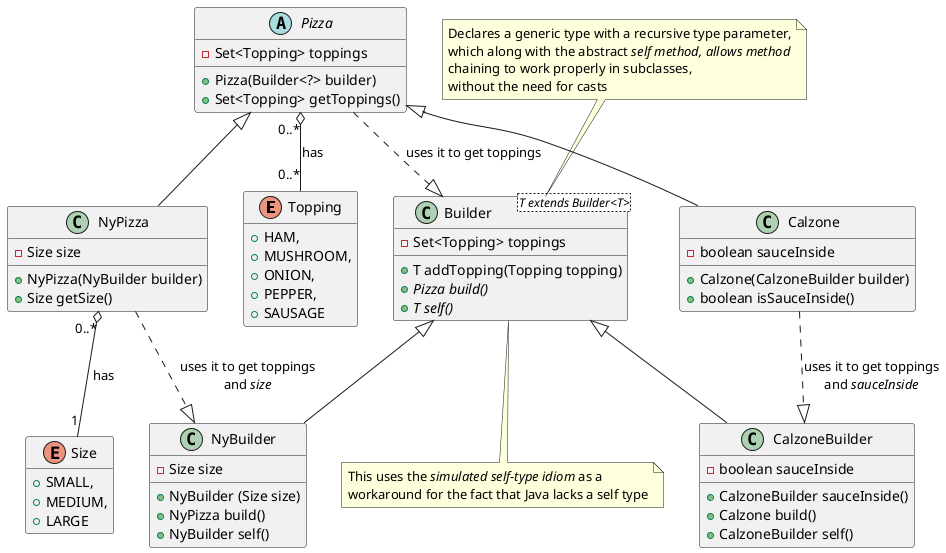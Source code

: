 @startuml
enum Topping {
    + HAM,
    + MUSHROOM,
    + ONION,
    + PEPPER,
    + SAUSAGE
}

abstract class Pizza {
    - Set<Topping> toppings

    + Pizza(Builder<?> builder)
    + Set<Topping> getToppings()
}

Pizza "0..*" o-- "0..*" Topping : has

abstract class Builder<T extends Builder<T>> {
    - Set<Topping> toppings

    + T addTopping(Topping topping)
    + {abstract} Pizza build()
    + {abstract} T self()
}

class Builder
note top: Declares a generic type with a recursive type parameter,\nwhich along with the abstract <i>self<i> method, allows method\nchaining to work properly in subclasses,\nwithout the need for casts

class Builder
note bottom: This uses the <i>simulated self-type idiom</i> as a\nworkaround for the fact that Java lacks a self type

Pizza ..|> Builder : uses it to get toppings

class Calzone extends Pizza {
    - boolean sauceInside

    + Calzone(CalzoneBuilder builder)
    + boolean isSauceInside()
}

class CalzoneBuilder extends Builder {
    - boolean sauceInside

    + CalzoneBuilder sauceInside()
    + Calzone build()
    + CalzoneBuilder self()
}

Calzone ..|> CalzoneBuilder : uses it to get toppings\nand <i>sauceInside</i>

enum Size {
    + SMALL,
    + MEDIUM,
    + LARGE
}

class NyPizza extends Pizza {
    - Size size

    + NyPizza(NyBuilder builder)
    + Size getSize()
}

class NyBuilder extends Builder {
    - Size size

    + NyBuilder (Size size)
    + NyPizza build()
    + NyBuilder self()
}

NyPizza ..|> NyBuilder : uses it to get toppings\nand <i>size</i>
NyPizza "0..*" o-- "1" Size : has

hide empty members
@enduml